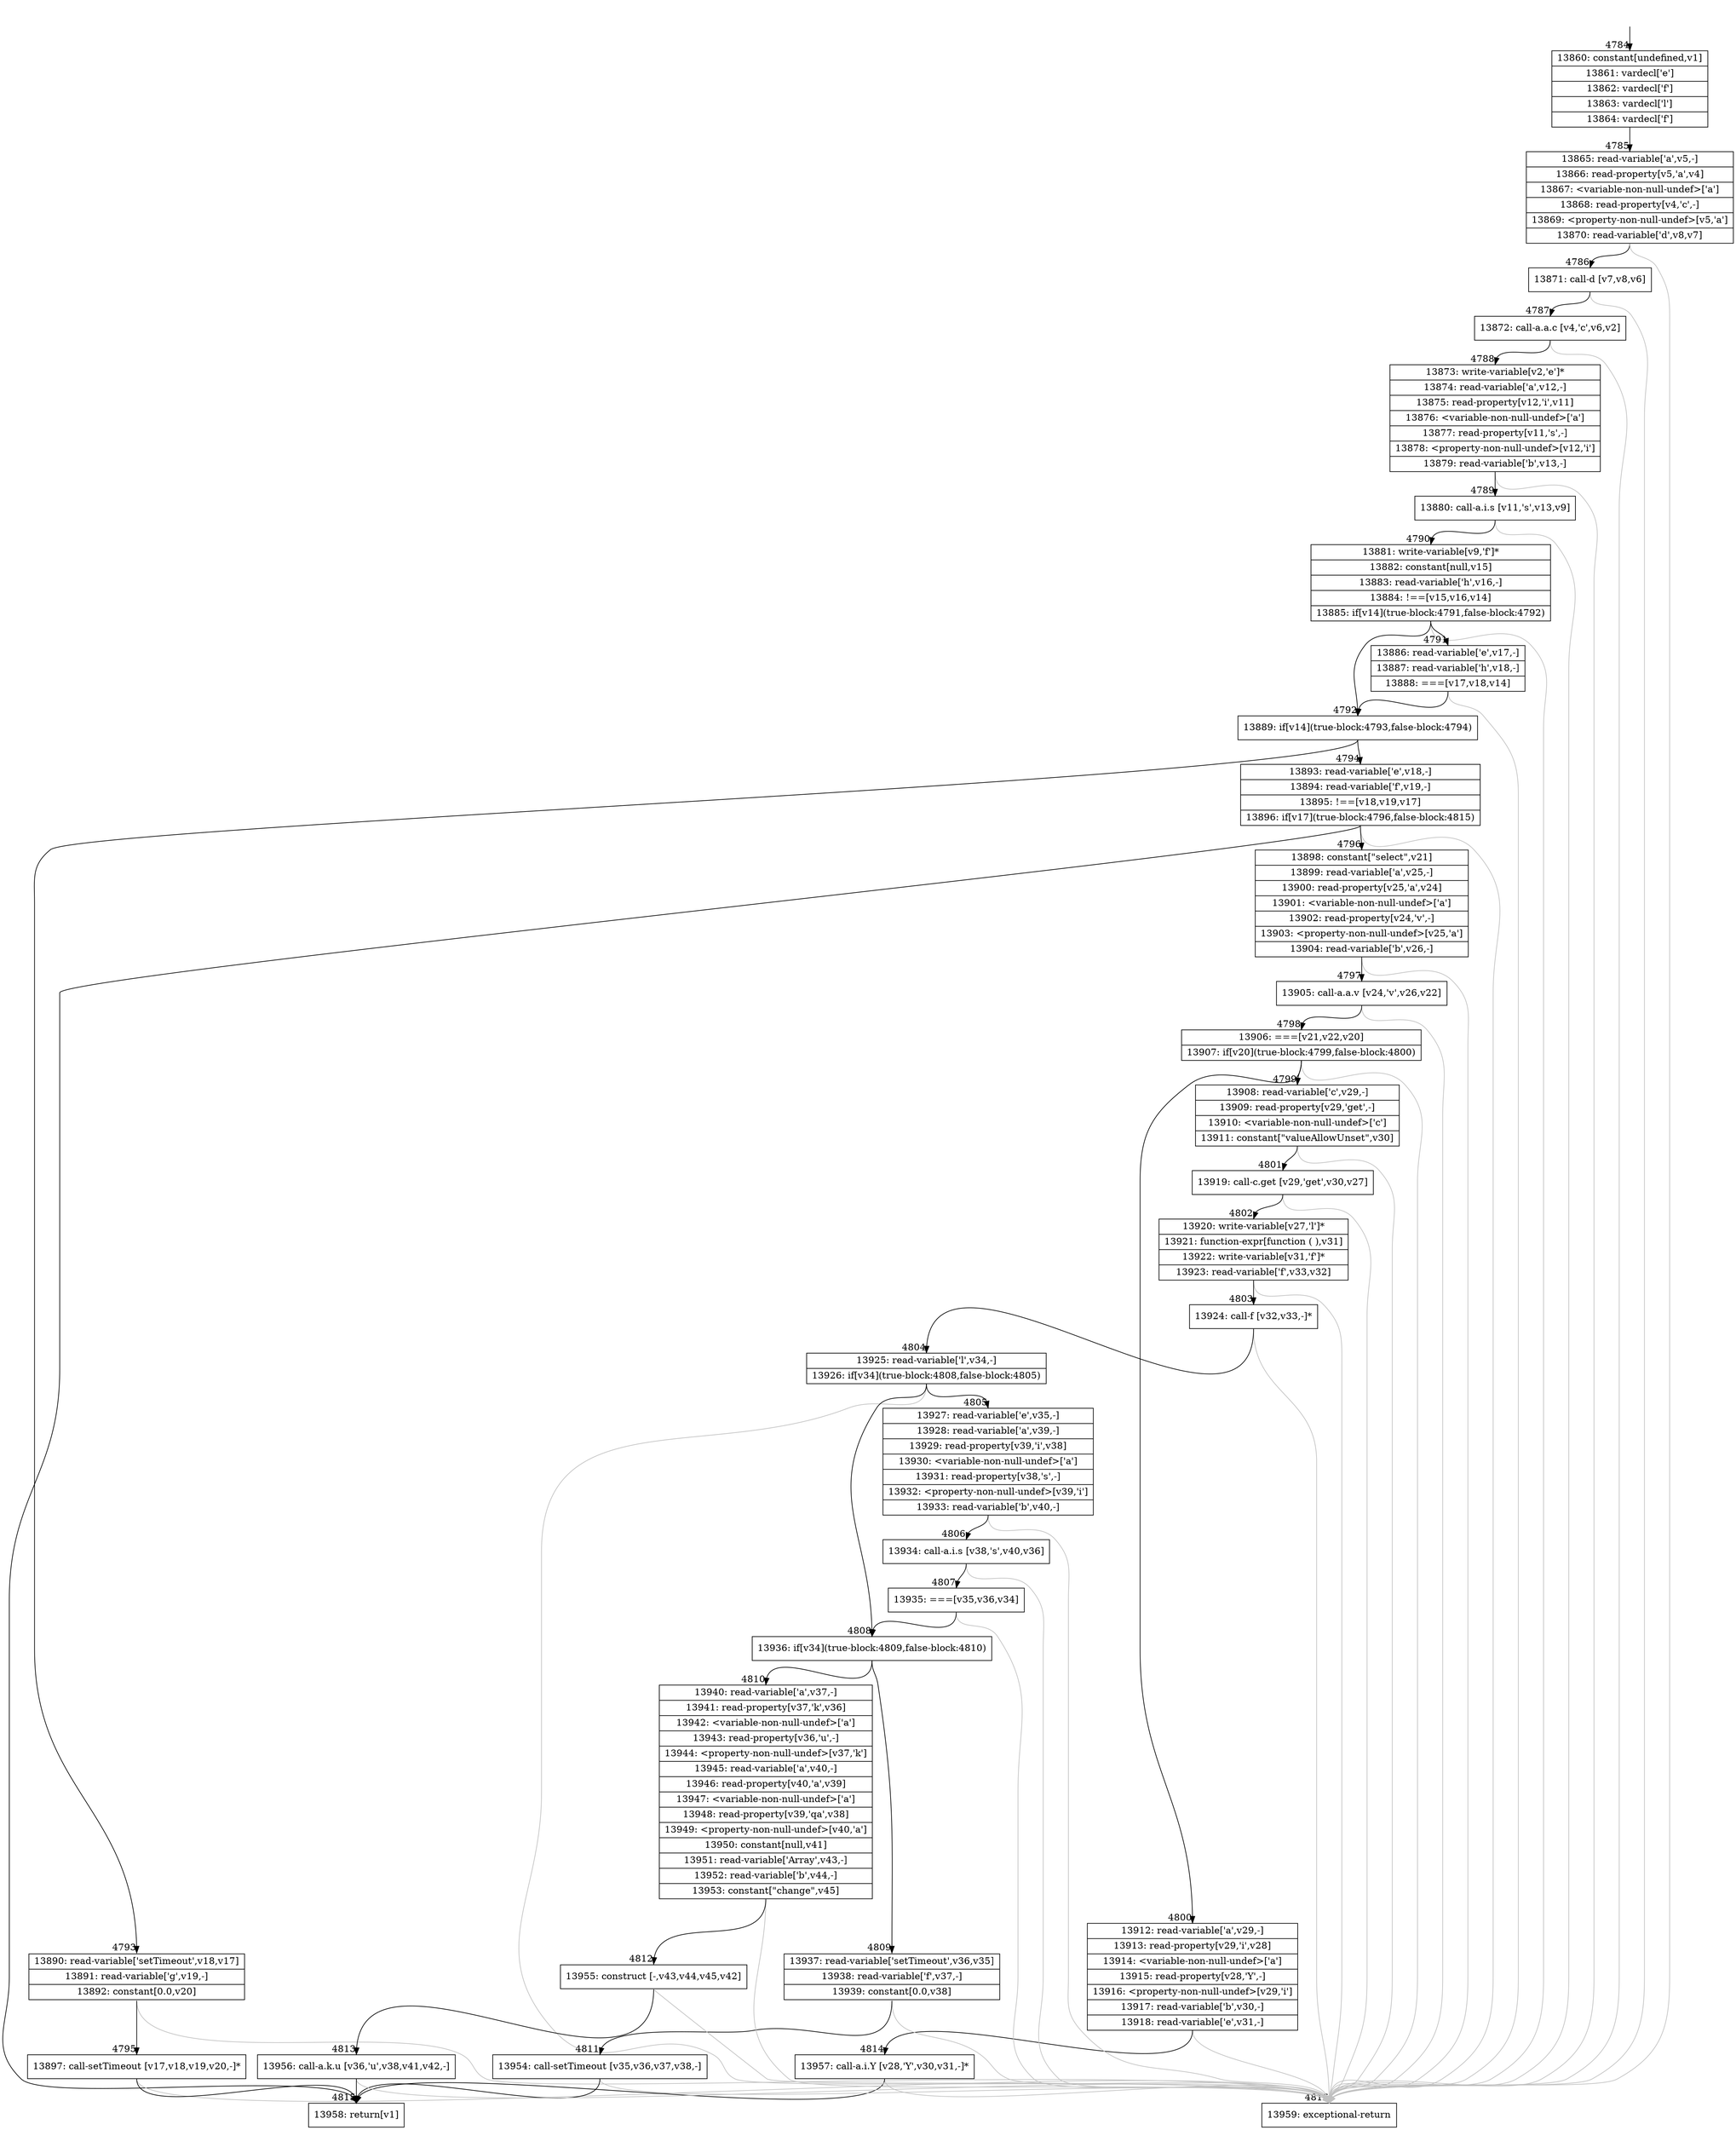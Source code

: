 digraph {
rankdir="TD"
BB_entry400[shape=none,label=""];
BB_entry400 -> BB4784 [tailport=s, headport=n, headlabel="    4784"]
BB4784 [shape=record label="{13860: constant[undefined,v1]|13861: vardecl['e']|13862: vardecl['f']|13863: vardecl['l']|13864: vardecl['f']}" ] 
BB4784 -> BB4785 [tailport=s, headport=n, headlabel="      4785"]
BB4785 [shape=record label="{13865: read-variable['a',v5,-]|13866: read-property[v5,'a',v4]|13867: \<variable-non-null-undef\>['a']|13868: read-property[v4,'c',-]|13869: \<property-non-null-undef\>[v5,'a']|13870: read-variable['d',v8,v7]}" ] 
BB4785 -> BB4786 [tailport=s, headport=n, headlabel="      4786"]
BB4785 -> BB4816 [tailport=s, headport=n, color=gray, headlabel="      4816"]
BB4786 [shape=record label="{13871: call-d [v7,v8,v6]}" ] 
BB4786 -> BB4787 [tailport=s, headport=n, headlabel="      4787"]
BB4786 -> BB4816 [tailport=s, headport=n, color=gray]
BB4787 [shape=record label="{13872: call-a.a.c [v4,'c',v6,v2]}" ] 
BB4787 -> BB4788 [tailport=s, headport=n, headlabel="      4788"]
BB4787 -> BB4816 [tailport=s, headport=n, color=gray]
BB4788 [shape=record label="{13873: write-variable[v2,'e']*|13874: read-variable['a',v12,-]|13875: read-property[v12,'i',v11]|13876: \<variable-non-null-undef\>['a']|13877: read-property[v11,'s',-]|13878: \<property-non-null-undef\>[v12,'i']|13879: read-variable['b',v13,-]}" ] 
BB4788 -> BB4789 [tailport=s, headport=n, headlabel="      4789"]
BB4788 -> BB4816 [tailport=s, headport=n, color=gray]
BB4789 [shape=record label="{13880: call-a.i.s [v11,'s',v13,v9]}" ] 
BB4789 -> BB4790 [tailport=s, headport=n, headlabel="      4790"]
BB4789 -> BB4816 [tailport=s, headport=n, color=gray]
BB4790 [shape=record label="{13881: write-variable[v9,'f']*|13882: constant[null,v15]|13883: read-variable['h',v16,-]|13884: !==[v15,v16,v14]|13885: if[v14](true-block:4791,false-block:4792)}" ] 
BB4790 -> BB4792 [tailport=s, headport=n, headlabel="      4792"]
BB4790 -> BB4791 [tailport=s, headport=n, headlabel="      4791"]
BB4790 -> BB4816 [tailport=s, headport=n, color=gray]
BB4791 [shape=record label="{13886: read-variable['e',v17,-]|13887: read-variable['h',v18,-]|13888: ===[v17,v18,v14]}" ] 
BB4791 -> BB4792 [tailport=s, headport=n]
BB4791 -> BB4816 [tailport=s, headport=n, color=gray]
BB4792 [shape=record label="{13889: if[v14](true-block:4793,false-block:4794)}" ] 
BB4792 -> BB4793 [tailport=s, headport=n, headlabel="      4793"]
BB4792 -> BB4794 [tailport=s, headport=n, headlabel="      4794"]
BB4793 [shape=record label="{13890: read-variable['setTimeout',v18,v17]|13891: read-variable['g',v19,-]|13892: constant[0.0,v20]}" ] 
BB4793 -> BB4795 [tailport=s, headport=n, headlabel="      4795"]
BB4793 -> BB4816 [tailport=s, headport=n, color=gray]
BB4794 [shape=record label="{13893: read-variable['e',v18,-]|13894: read-variable['f',v19,-]|13895: !==[v18,v19,v17]|13896: if[v17](true-block:4796,false-block:4815)}" ] 
BB4794 -> BB4796 [tailport=s, headport=n, headlabel="      4796"]
BB4794 -> BB4815 [tailport=s, headport=n, headlabel="      4815"]
BB4794 -> BB4816 [tailport=s, headport=n, color=gray]
BB4795 [shape=record label="{13897: call-setTimeout [v17,v18,v19,v20,-]*}" ] 
BB4795 -> BB4815 [tailport=s, headport=n]
BB4795 -> BB4816 [tailport=s, headport=n, color=gray]
BB4796 [shape=record label="{13898: constant[\"select\",v21]|13899: read-variable['a',v25,-]|13900: read-property[v25,'a',v24]|13901: \<variable-non-null-undef\>['a']|13902: read-property[v24,'v',-]|13903: \<property-non-null-undef\>[v25,'a']|13904: read-variable['b',v26,-]}" ] 
BB4796 -> BB4797 [tailport=s, headport=n, headlabel="      4797"]
BB4796 -> BB4816 [tailport=s, headport=n, color=gray]
BB4797 [shape=record label="{13905: call-a.a.v [v24,'v',v26,v22]}" ] 
BB4797 -> BB4798 [tailport=s, headport=n, headlabel="      4798"]
BB4797 -> BB4816 [tailport=s, headport=n, color=gray]
BB4798 [shape=record label="{13906: ===[v21,v22,v20]|13907: if[v20](true-block:4799,false-block:4800)}" ] 
BB4798 -> BB4799 [tailport=s, headport=n, headlabel="      4799"]
BB4798 -> BB4800 [tailport=s, headport=n, headlabel="      4800"]
BB4798 -> BB4816 [tailport=s, headport=n, color=gray]
BB4799 [shape=record label="{13908: read-variable['c',v29,-]|13909: read-property[v29,'get',-]|13910: \<variable-non-null-undef\>['c']|13911: constant[\"valueAllowUnset\",v30]}" ] 
BB4799 -> BB4801 [tailport=s, headport=n, headlabel="      4801"]
BB4799 -> BB4816 [tailport=s, headport=n, color=gray]
BB4800 [shape=record label="{13912: read-variable['a',v29,-]|13913: read-property[v29,'i',v28]|13914: \<variable-non-null-undef\>['a']|13915: read-property[v28,'Y',-]|13916: \<property-non-null-undef\>[v29,'i']|13917: read-variable['b',v30,-]|13918: read-variable['e',v31,-]}" ] 
BB4800 -> BB4814 [tailport=s, headport=n, headlabel="      4814"]
BB4800 -> BB4816 [tailport=s, headport=n, color=gray]
BB4801 [shape=record label="{13919: call-c.get [v29,'get',v30,v27]}" ] 
BB4801 -> BB4802 [tailport=s, headport=n, headlabel="      4802"]
BB4801 -> BB4816 [tailport=s, headport=n, color=gray]
BB4802 [shape=record label="{13920: write-variable[v27,'l']*|13921: function-expr[function ( ),v31]|13922: write-variable[v31,'f']*|13923: read-variable['f',v33,v32]}" ] 
BB4802 -> BB4803 [tailport=s, headport=n, headlabel="      4803"]
BB4802 -> BB4816 [tailport=s, headport=n, color=gray]
BB4803 [shape=record label="{13924: call-f [v32,v33,-]*}" ] 
BB4803 -> BB4804 [tailport=s, headport=n, headlabel="      4804"]
BB4803 -> BB4816 [tailport=s, headport=n, color=gray]
BB4804 [shape=record label="{13925: read-variable['l',v34,-]|13926: if[v34](true-block:4808,false-block:4805)}" ] 
BB4804 -> BB4808 [tailport=s, headport=n, headlabel="      4808"]
BB4804 -> BB4805 [tailport=s, headport=n, headlabel="      4805"]
BB4804 -> BB4816 [tailport=s, headport=n, color=gray]
BB4805 [shape=record label="{13927: read-variable['e',v35,-]|13928: read-variable['a',v39,-]|13929: read-property[v39,'i',v38]|13930: \<variable-non-null-undef\>['a']|13931: read-property[v38,'s',-]|13932: \<property-non-null-undef\>[v39,'i']|13933: read-variable['b',v40,-]}" ] 
BB4805 -> BB4806 [tailport=s, headport=n, headlabel="      4806"]
BB4805 -> BB4816 [tailport=s, headport=n, color=gray]
BB4806 [shape=record label="{13934: call-a.i.s [v38,'s',v40,v36]}" ] 
BB4806 -> BB4807 [tailport=s, headport=n, headlabel="      4807"]
BB4806 -> BB4816 [tailport=s, headport=n, color=gray]
BB4807 [shape=record label="{13935: ===[v35,v36,v34]}" ] 
BB4807 -> BB4808 [tailport=s, headport=n]
BB4807 -> BB4816 [tailport=s, headport=n, color=gray]
BB4808 [shape=record label="{13936: if[v34](true-block:4809,false-block:4810)}" ] 
BB4808 -> BB4809 [tailport=s, headport=n, headlabel="      4809"]
BB4808 -> BB4810 [tailport=s, headport=n, headlabel="      4810"]
BB4809 [shape=record label="{13937: read-variable['setTimeout',v36,v35]|13938: read-variable['f',v37,-]|13939: constant[0.0,v38]}" ] 
BB4809 -> BB4811 [tailport=s, headport=n, headlabel="      4811"]
BB4809 -> BB4816 [tailport=s, headport=n, color=gray]
BB4810 [shape=record label="{13940: read-variable['a',v37,-]|13941: read-property[v37,'k',v36]|13942: \<variable-non-null-undef\>['a']|13943: read-property[v36,'u',-]|13944: \<property-non-null-undef\>[v37,'k']|13945: read-variable['a',v40,-]|13946: read-property[v40,'a',v39]|13947: \<variable-non-null-undef\>['a']|13948: read-property[v39,'qa',v38]|13949: \<property-non-null-undef\>[v40,'a']|13950: constant[null,v41]|13951: read-variable['Array',v43,-]|13952: read-variable['b',v44,-]|13953: constant[\"change\",v45]}" ] 
BB4810 -> BB4812 [tailport=s, headport=n, headlabel="      4812"]
BB4810 -> BB4816 [tailport=s, headport=n, color=gray]
BB4811 [shape=record label="{13954: call-setTimeout [v35,v36,v37,v38,-]}" ] 
BB4811 -> BB4815 [tailport=s, headport=n]
BB4811 -> BB4816 [tailport=s, headport=n, color=gray]
BB4812 [shape=record label="{13955: construct [-,v43,v44,v45,v42]}" ] 
BB4812 -> BB4813 [tailport=s, headport=n, headlabel="      4813"]
BB4812 -> BB4816 [tailport=s, headport=n, color=gray]
BB4813 [shape=record label="{13956: call-a.k.u [v36,'u',v38,v41,v42,-]}" ] 
BB4813 -> BB4815 [tailport=s, headport=n]
BB4813 -> BB4816 [tailport=s, headport=n, color=gray]
BB4814 [shape=record label="{13957: call-a.i.Y [v28,'Y',v30,v31,-]*}" ] 
BB4814 -> BB4815 [tailport=s, headport=n]
BB4814 -> BB4816 [tailport=s, headport=n, color=gray]
BB4815 [shape=record label="{13958: return[v1]}" ] 
BB4816 [shape=record label="{13959: exceptional-return}" ] 
}
